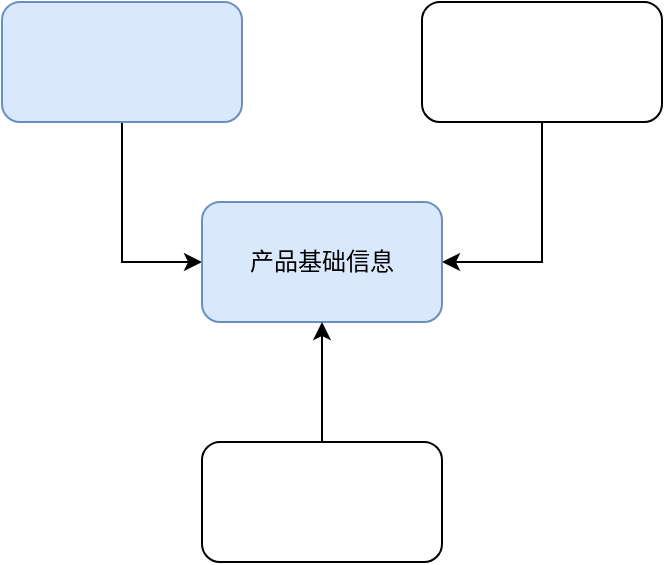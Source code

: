 <mxfile version="24.7.17">
  <diagram name="第 1 页" id="hJlpT_VPzm526xn45Prw">
    <mxGraphModel dx="1050" dy="541" grid="1" gridSize="10" guides="1" tooltips="1" connect="1" arrows="1" fold="1" page="1" pageScale="1" pageWidth="827" pageHeight="1169" math="0" shadow="0">
      <root>
        <mxCell id="0" />
        <mxCell id="1" parent="0" />
        <mxCell id="E0J5Uynvx1gR5yxRLXG_-15" style="edgeStyle=orthogonalEdgeStyle;rounded=0;orthogonalLoop=1;jettySize=auto;html=1;entryX=0;entryY=0.5;entryDx=0;entryDy=0;" edge="1" parent="1" source="E0J5Uynvx1gR5yxRLXG_-1" target="E0J5Uynvx1gR5yxRLXG_-3">
          <mxGeometry relative="1" as="geometry" />
        </mxCell>
        <mxCell id="E0J5Uynvx1gR5yxRLXG_-1" value="" style="rounded=1;whiteSpace=wrap;html=1;fillColor=#dae8fc;strokeColor=#6c8ebf;" vertex="1" parent="1">
          <mxGeometry x="10" y="250" width="120" height="60" as="geometry" />
        </mxCell>
        <mxCell id="E0J5Uynvx1gR5yxRLXG_-14" style="edgeStyle=orthogonalEdgeStyle;rounded=0;orthogonalLoop=1;jettySize=auto;html=1;entryX=1;entryY=0.5;entryDx=0;entryDy=0;" edge="1" parent="1" source="E0J5Uynvx1gR5yxRLXG_-2" target="E0J5Uynvx1gR5yxRLXG_-3">
          <mxGeometry relative="1" as="geometry" />
        </mxCell>
        <mxCell id="E0J5Uynvx1gR5yxRLXG_-2" value="" style="rounded=1;whiteSpace=wrap;html=1;" vertex="1" parent="1">
          <mxGeometry x="220" y="250" width="120" height="60" as="geometry" />
        </mxCell>
        <mxCell id="E0J5Uynvx1gR5yxRLXG_-3" value="产品基础信息" style="rounded=1;whiteSpace=wrap;html=1;fillColor=#dae8fc;strokeColor=#6c8ebf;" vertex="1" parent="1">
          <mxGeometry x="110" y="350" width="120" height="60" as="geometry" />
        </mxCell>
        <mxCell id="E0J5Uynvx1gR5yxRLXG_-10" style="edgeStyle=orthogonalEdgeStyle;rounded=0;orthogonalLoop=1;jettySize=auto;html=1;entryX=0.5;entryY=1;entryDx=0;entryDy=0;" edge="1" parent="1" source="E0J5Uynvx1gR5yxRLXG_-4" target="E0J5Uynvx1gR5yxRLXG_-3">
          <mxGeometry relative="1" as="geometry" />
        </mxCell>
        <mxCell id="E0J5Uynvx1gR5yxRLXG_-4" value="" style="rounded=1;whiteSpace=wrap;html=1;" vertex="1" parent="1">
          <mxGeometry x="110" y="470" width="120" height="60" as="geometry" />
        </mxCell>
      </root>
    </mxGraphModel>
  </diagram>
</mxfile>
